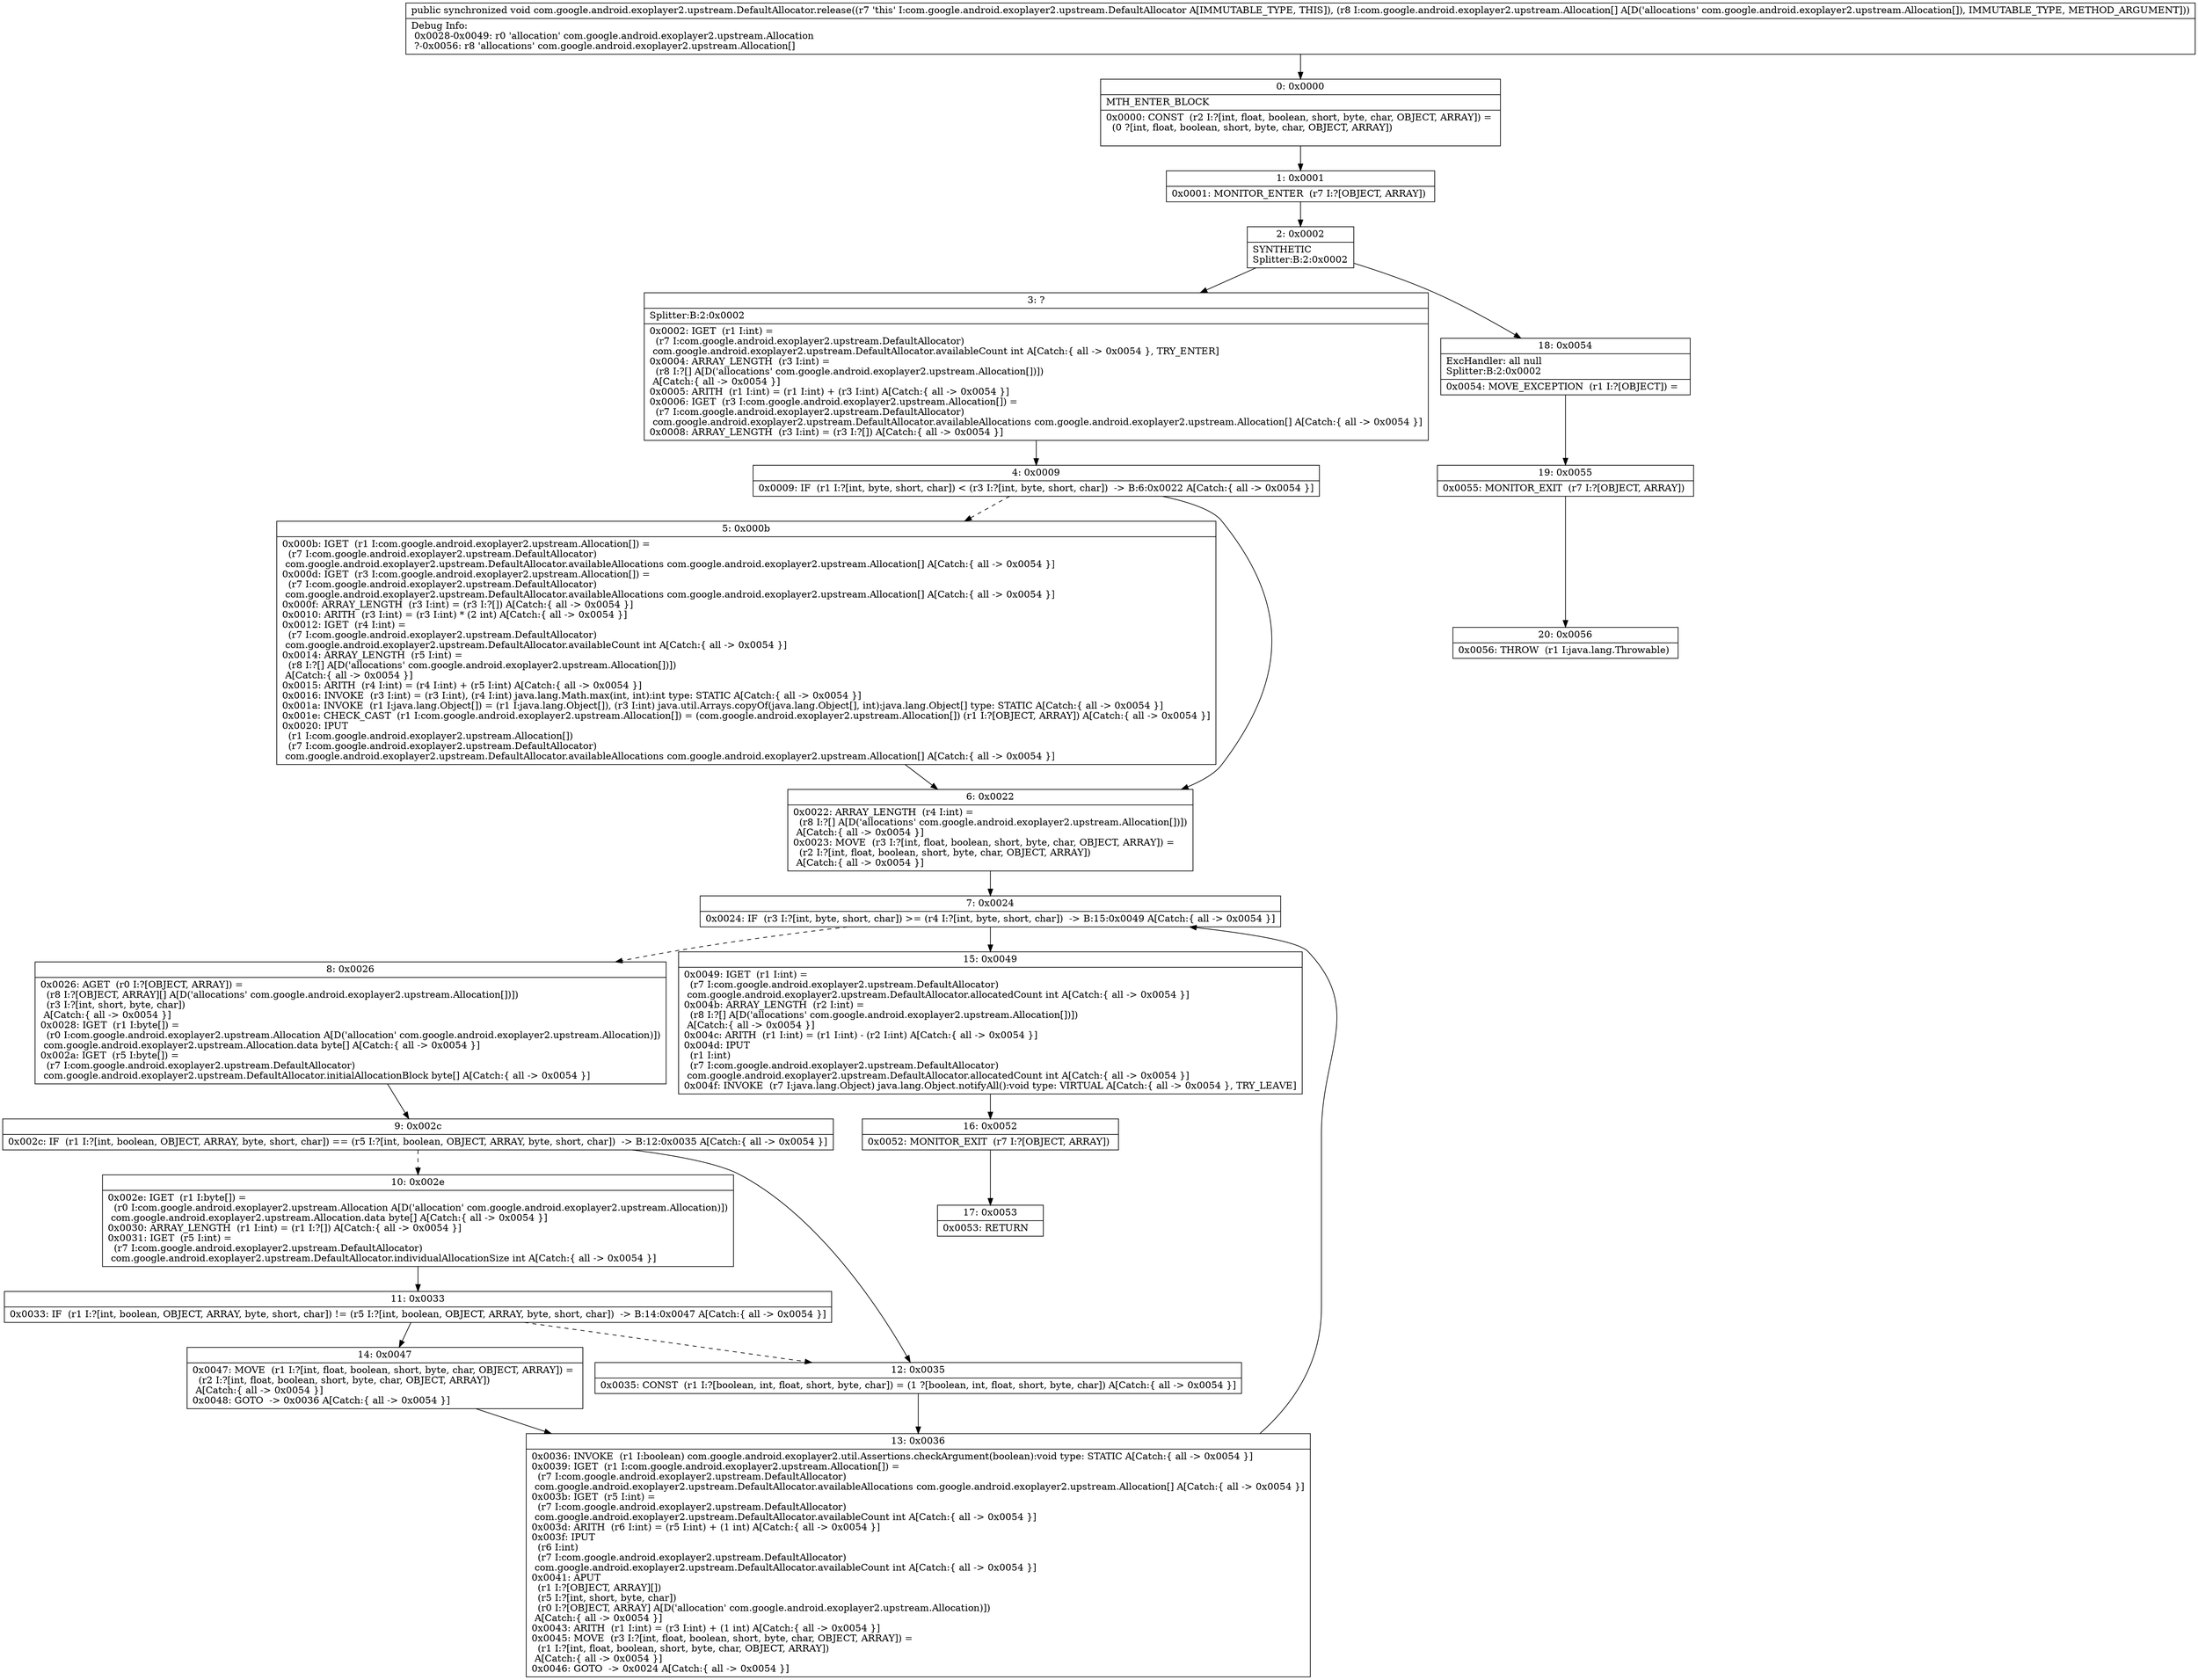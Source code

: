 digraph "CFG forcom.google.android.exoplayer2.upstream.DefaultAllocator.release([Lcom\/google\/android\/exoplayer2\/upstream\/Allocation;)V" {
Node_0 [shape=record,label="{0\:\ 0x0000|MTH_ENTER_BLOCK\l|0x0000: CONST  (r2 I:?[int, float, boolean, short, byte, char, OBJECT, ARRAY]) = \l  (0 ?[int, float, boolean, short, byte, char, OBJECT, ARRAY])\l \l}"];
Node_1 [shape=record,label="{1\:\ 0x0001|0x0001: MONITOR_ENTER  (r7 I:?[OBJECT, ARRAY]) \l}"];
Node_2 [shape=record,label="{2\:\ 0x0002|SYNTHETIC\lSplitter:B:2:0x0002\l}"];
Node_3 [shape=record,label="{3\:\ ?|Splitter:B:2:0x0002\l|0x0002: IGET  (r1 I:int) = \l  (r7 I:com.google.android.exoplayer2.upstream.DefaultAllocator)\l com.google.android.exoplayer2.upstream.DefaultAllocator.availableCount int A[Catch:\{ all \-\> 0x0054 \}, TRY_ENTER]\l0x0004: ARRAY_LENGTH  (r3 I:int) = \l  (r8 I:?[] A[D('allocations' com.google.android.exoplayer2.upstream.Allocation[])])\l A[Catch:\{ all \-\> 0x0054 \}]\l0x0005: ARITH  (r1 I:int) = (r1 I:int) + (r3 I:int) A[Catch:\{ all \-\> 0x0054 \}]\l0x0006: IGET  (r3 I:com.google.android.exoplayer2.upstream.Allocation[]) = \l  (r7 I:com.google.android.exoplayer2.upstream.DefaultAllocator)\l com.google.android.exoplayer2.upstream.DefaultAllocator.availableAllocations com.google.android.exoplayer2.upstream.Allocation[] A[Catch:\{ all \-\> 0x0054 \}]\l0x0008: ARRAY_LENGTH  (r3 I:int) = (r3 I:?[]) A[Catch:\{ all \-\> 0x0054 \}]\l}"];
Node_4 [shape=record,label="{4\:\ 0x0009|0x0009: IF  (r1 I:?[int, byte, short, char]) \< (r3 I:?[int, byte, short, char])  \-\> B:6:0x0022 A[Catch:\{ all \-\> 0x0054 \}]\l}"];
Node_5 [shape=record,label="{5\:\ 0x000b|0x000b: IGET  (r1 I:com.google.android.exoplayer2.upstream.Allocation[]) = \l  (r7 I:com.google.android.exoplayer2.upstream.DefaultAllocator)\l com.google.android.exoplayer2.upstream.DefaultAllocator.availableAllocations com.google.android.exoplayer2.upstream.Allocation[] A[Catch:\{ all \-\> 0x0054 \}]\l0x000d: IGET  (r3 I:com.google.android.exoplayer2.upstream.Allocation[]) = \l  (r7 I:com.google.android.exoplayer2.upstream.DefaultAllocator)\l com.google.android.exoplayer2.upstream.DefaultAllocator.availableAllocations com.google.android.exoplayer2.upstream.Allocation[] A[Catch:\{ all \-\> 0x0054 \}]\l0x000f: ARRAY_LENGTH  (r3 I:int) = (r3 I:?[]) A[Catch:\{ all \-\> 0x0054 \}]\l0x0010: ARITH  (r3 I:int) = (r3 I:int) * (2 int) A[Catch:\{ all \-\> 0x0054 \}]\l0x0012: IGET  (r4 I:int) = \l  (r7 I:com.google.android.exoplayer2.upstream.DefaultAllocator)\l com.google.android.exoplayer2.upstream.DefaultAllocator.availableCount int A[Catch:\{ all \-\> 0x0054 \}]\l0x0014: ARRAY_LENGTH  (r5 I:int) = \l  (r8 I:?[] A[D('allocations' com.google.android.exoplayer2.upstream.Allocation[])])\l A[Catch:\{ all \-\> 0x0054 \}]\l0x0015: ARITH  (r4 I:int) = (r4 I:int) + (r5 I:int) A[Catch:\{ all \-\> 0x0054 \}]\l0x0016: INVOKE  (r3 I:int) = (r3 I:int), (r4 I:int) java.lang.Math.max(int, int):int type: STATIC A[Catch:\{ all \-\> 0x0054 \}]\l0x001a: INVOKE  (r1 I:java.lang.Object[]) = (r1 I:java.lang.Object[]), (r3 I:int) java.util.Arrays.copyOf(java.lang.Object[], int):java.lang.Object[] type: STATIC A[Catch:\{ all \-\> 0x0054 \}]\l0x001e: CHECK_CAST  (r1 I:com.google.android.exoplayer2.upstream.Allocation[]) = (com.google.android.exoplayer2.upstream.Allocation[]) (r1 I:?[OBJECT, ARRAY]) A[Catch:\{ all \-\> 0x0054 \}]\l0x0020: IPUT  \l  (r1 I:com.google.android.exoplayer2.upstream.Allocation[])\l  (r7 I:com.google.android.exoplayer2.upstream.DefaultAllocator)\l com.google.android.exoplayer2.upstream.DefaultAllocator.availableAllocations com.google.android.exoplayer2.upstream.Allocation[] A[Catch:\{ all \-\> 0x0054 \}]\l}"];
Node_6 [shape=record,label="{6\:\ 0x0022|0x0022: ARRAY_LENGTH  (r4 I:int) = \l  (r8 I:?[] A[D('allocations' com.google.android.exoplayer2.upstream.Allocation[])])\l A[Catch:\{ all \-\> 0x0054 \}]\l0x0023: MOVE  (r3 I:?[int, float, boolean, short, byte, char, OBJECT, ARRAY]) = \l  (r2 I:?[int, float, boolean, short, byte, char, OBJECT, ARRAY])\l A[Catch:\{ all \-\> 0x0054 \}]\l}"];
Node_7 [shape=record,label="{7\:\ 0x0024|0x0024: IF  (r3 I:?[int, byte, short, char]) \>= (r4 I:?[int, byte, short, char])  \-\> B:15:0x0049 A[Catch:\{ all \-\> 0x0054 \}]\l}"];
Node_8 [shape=record,label="{8\:\ 0x0026|0x0026: AGET  (r0 I:?[OBJECT, ARRAY]) = \l  (r8 I:?[OBJECT, ARRAY][] A[D('allocations' com.google.android.exoplayer2.upstream.Allocation[])])\l  (r3 I:?[int, short, byte, char])\l A[Catch:\{ all \-\> 0x0054 \}]\l0x0028: IGET  (r1 I:byte[]) = \l  (r0 I:com.google.android.exoplayer2.upstream.Allocation A[D('allocation' com.google.android.exoplayer2.upstream.Allocation)])\l com.google.android.exoplayer2.upstream.Allocation.data byte[] A[Catch:\{ all \-\> 0x0054 \}]\l0x002a: IGET  (r5 I:byte[]) = \l  (r7 I:com.google.android.exoplayer2.upstream.DefaultAllocator)\l com.google.android.exoplayer2.upstream.DefaultAllocator.initialAllocationBlock byte[] A[Catch:\{ all \-\> 0x0054 \}]\l}"];
Node_9 [shape=record,label="{9\:\ 0x002c|0x002c: IF  (r1 I:?[int, boolean, OBJECT, ARRAY, byte, short, char]) == (r5 I:?[int, boolean, OBJECT, ARRAY, byte, short, char])  \-\> B:12:0x0035 A[Catch:\{ all \-\> 0x0054 \}]\l}"];
Node_10 [shape=record,label="{10\:\ 0x002e|0x002e: IGET  (r1 I:byte[]) = \l  (r0 I:com.google.android.exoplayer2.upstream.Allocation A[D('allocation' com.google.android.exoplayer2.upstream.Allocation)])\l com.google.android.exoplayer2.upstream.Allocation.data byte[] A[Catch:\{ all \-\> 0x0054 \}]\l0x0030: ARRAY_LENGTH  (r1 I:int) = (r1 I:?[]) A[Catch:\{ all \-\> 0x0054 \}]\l0x0031: IGET  (r5 I:int) = \l  (r7 I:com.google.android.exoplayer2.upstream.DefaultAllocator)\l com.google.android.exoplayer2.upstream.DefaultAllocator.individualAllocationSize int A[Catch:\{ all \-\> 0x0054 \}]\l}"];
Node_11 [shape=record,label="{11\:\ 0x0033|0x0033: IF  (r1 I:?[int, boolean, OBJECT, ARRAY, byte, short, char]) != (r5 I:?[int, boolean, OBJECT, ARRAY, byte, short, char])  \-\> B:14:0x0047 A[Catch:\{ all \-\> 0x0054 \}]\l}"];
Node_12 [shape=record,label="{12\:\ 0x0035|0x0035: CONST  (r1 I:?[boolean, int, float, short, byte, char]) = (1 ?[boolean, int, float, short, byte, char]) A[Catch:\{ all \-\> 0x0054 \}]\l}"];
Node_13 [shape=record,label="{13\:\ 0x0036|0x0036: INVOKE  (r1 I:boolean) com.google.android.exoplayer2.util.Assertions.checkArgument(boolean):void type: STATIC A[Catch:\{ all \-\> 0x0054 \}]\l0x0039: IGET  (r1 I:com.google.android.exoplayer2.upstream.Allocation[]) = \l  (r7 I:com.google.android.exoplayer2.upstream.DefaultAllocator)\l com.google.android.exoplayer2.upstream.DefaultAllocator.availableAllocations com.google.android.exoplayer2.upstream.Allocation[] A[Catch:\{ all \-\> 0x0054 \}]\l0x003b: IGET  (r5 I:int) = \l  (r7 I:com.google.android.exoplayer2.upstream.DefaultAllocator)\l com.google.android.exoplayer2.upstream.DefaultAllocator.availableCount int A[Catch:\{ all \-\> 0x0054 \}]\l0x003d: ARITH  (r6 I:int) = (r5 I:int) + (1 int) A[Catch:\{ all \-\> 0x0054 \}]\l0x003f: IPUT  \l  (r6 I:int)\l  (r7 I:com.google.android.exoplayer2.upstream.DefaultAllocator)\l com.google.android.exoplayer2.upstream.DefaultAllocator.availableCount int A[Catch:\{ all \-\> 0x0054 \}]\l0x0041: APUT  \l  (r1 I:?[OBJECT, ARRAY][])\l  (r5 I:?[int, short, byte, char])\l  (r0 I:?[OBJECT, ARRAY] A[D('allocation' com.google.android.exoplayer2.upstream.Allocation)])\l A[Catch:\{ all \-\> 0x0054 \}]\l0x0043: ARITH  (r1 I:int) = (r3 I:int) + (1 int) A[Catch:\{ all \-\> 0x0054 \}]\l0x0045: MOVE  (r3 I:?[int, float, boolean, short, byte, char, OBJECT, ARRAY]) = \l  (r1 I:?[int, float, boolean, short, byte, char, OBJECT, ARRAY])\l A[Catch:\{ all \-\> 0x0054 \}]\l0x0046: GOTO  \-\> 0x0024 A[Catch:\{ all \-\> 0x0054 \}]\l}"];
Node_14 [shape=record,label="{14\:\ 0x0047|0x0047: MOVE  (r1 I:?[int, float, boolean, short, byte, char, OBJECT, ARRAY]) = \l  (r2 I:?[int, float, boolean, short, byte, char, OBJECT, ARRAY])\l A[Catch:\{ all \-\> 0x0054 \}]\l0x0048: GOTO  \-\> 0x0036 A[Catch:\{ all \-\> 0x0054 \}]\l}"];
Node_15 [shape=record,label="{15\:\ 0x0049|0x0049: IGET  (r1 I:int) = \l  (r7 I:com.google.android.exoplayer2.upstream.DefaultAllocator)\l com.google.android.exoplayer2.upstream.DefaultAllocator.allocatedCount int A[Catch:\{ all \-\> 0x0054 \}]\l0x004b: ARRAY_LENGTH  (r2 I:int) = \l  (r8 I:?[] A[D('allocations' com.google.android.exoplayer2.upstream.Allocation[])])\l A[Catch:\{ all \-\> 0x0054 \}]\l0x004c: ARITH  (r1 I:int) = (r1 I:int) \- (r2 I:int) A[Catch:\{ all \-\> 0x0054 \}]\l0x004d: IPUT  \l  (r1 I:int)\l  (r7 I:com.google.android.exoplayer2.upstream.DefaultAllocator)\l com.google.android.exoplayer2.upstream.DefaultAllocator.allocatedCount int A[Catch:\{ all \-\> 0x0054 \}]\l0x004f: INVOKE  (r7 I:java.lang.Object) java.lang.Object.notifyAll():void type: VIRTUAL A[Catch:\{ all \-\> 0x0054 \}, TRY_LEAVE]\l}"];
Node_16 [shape=record,label="{16\:\ 0x0052|0x0052: MONITOR_EXIT  (r7 I:?[OBJECT, ARRAY]) \l}"];
Node_17 [shape=record,label="{17\:\ 0x0053|0x0053: RETURN   \l}"];
Node_18 [shape=record,label="{18\:\ 0x0054|ExcHandler: all null\lSplitter:B:2:0x0002\l|0x0054: MOVE_EXCEPTION  (r1 I:?[OBJECT]) =  \l}"];
Node_19 [shape=record,label="{19\:\ 0x0055|0x0055: MONITOR_EXIT  (r7 I:?[OBJECT, ARRAY]) \l}"];
Node_20 [shape=record,label="{20\:\ 0x0056|0x0056: THROW  (r1 I:java.lang.Throwable) \l}"];
MethodNode[shape=record,label="{public synchronized void com.google.android.exoplayer2.upstream.DefaultAllocator.release((r7 'this' I:com.google.android.exoplayer2.upstream.DefaultAllocator A[IMMUTABLE_TYPE, THIS]), (r8 I:com.google.android.exoplayer2.upstream.Allocation[] A[D('allocations' com.google.android.exoplayer2.upstream.Allocation[]), IMMUTABLE_TYPE, METHOD_ARGUMENT]))  | Debug Info:\l  0x0028\-0x0049: r0 'allocation' com.google.android.exoplayer2.upstream.Allocation\l  ?\-0x0056: r8 'allocations' com.google.android.exoplayer2.upstream.Allocation[]\l}"];
MethodNode -> Node_0;
Node_0 -> Node_1;
Node_1 -> Node_2;
Node_2 -> Node_3;
Node_2 -> Node_18;
Node_3 -> Node_4;
Node_4 -> Node_5[style=dashed];
Node_4 -> Node_6;
Node_5 -> Node_6;
Node_6 -> Node_7;
Node_7 -> Node_8[style=dashed];
Node_7 -> Node_15;
Node_8 -> Node_9;
Node_9 -> Node_10[style=dashed];
Node_9 -> Node_12;
Node_10 -> Node_11;
Node_11 -> Node_12[style=dashed];
Node_11 -> Node_14;
Node_12 -> Node_13;
Node_13 -> Node_7;
Node_14 -> Node_13;
Node_15 -> Node_16;
Node_16 -> Node_17;
Node_18 -> Node_19;
Node_19 -> Node_20;
}

